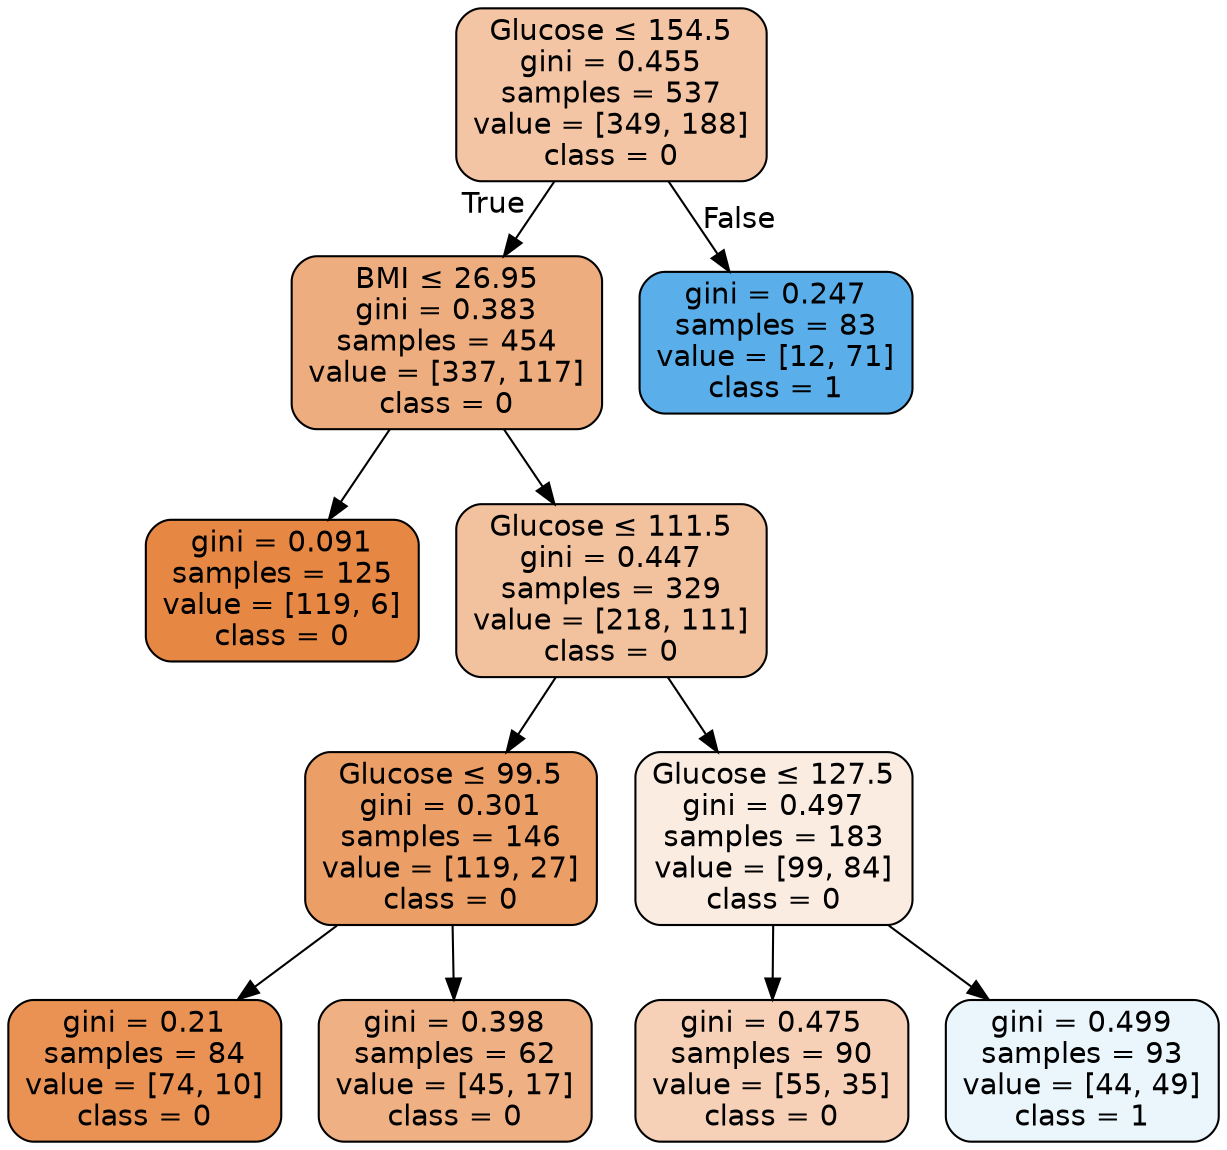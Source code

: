 digraph Tree {
node [shape=box, style="filled, rounded", color="black", fontname="helvetica"] ;
edge [fontname="helvetica"] ;
0 [label=<Glucose &le; 154.5<br/>gini = 0.455<br/>samples = 537<br/>value = [349, 188]<br/>class = 0>, fillcolor="#f3c5a4"] ;
1 [label=<BMI &le; 26.95<br/>gini = 0.383<br/>samples = 454<br/>value = [337, 117]<br/>class = 0>, fillcolor="#eead7e"] ;
0 -> 1 [labeldistance=2.5, labelangle=45, headlabel="True"] ;
3 [label=<gini = 0.091<br/>samples = 125<br/>value = [119, 6]<br/>class = 0>, fillcolor="#e68743"] ;
1 -> 3 ;
4 [label=<Glucose &le; 111.5<br/>gini = 0.447<br/>samples = 329<br/>value = [218, 111]<br/>class = 0>, fillcolor="#f2c19e"] ;
1 -> 4 ;
5 [label=<Glucose &le; 99.5<br/>gini = 0.301<br/>samples = 146<br/>value = [119, 27]<br/>class = 0>, fillcolor="#eb9e66"] ;
4 -> 5 ;
9 [label=<gini = 0.21<br/>samples = 84<br/>value = [74, 10]<br/>class = 0>, fillcolor="#e99254"] ;
5 -> 9 ;
10 [label=<gini = 0.398<br/>samples = 62<br/>value = [45, 17]<br/>class = 0>, fillcolor="#efb184"] ;
5 -> 10 ;
6 [label=<Glucose &le; 127.5<br/>gini = 0.497<br/>samples = 183<br/>value = [99, 84]<br/>class = 0>, fillcolor="#fbece1"] ;
4 -> 6 ;
7 [label=<gini = 0.475<br/>samples = 90<br/>value = [55, 35]<br/>class = 0>, fillcolor="#f6d1b7"] ;
6 -> 7 ;
8 [label=<gini = 0.499<br/>samples = 93<br/>value = [44, 49]<br/>class = 1>, fillcolor="#ebf5fc"] ;
6 -> 8 ;
2 [label=<gini = 0.247<br/>samples = 83<br/>value = [12, 71]<br/>class = 1>, fillcolor="#5aaee9"] ;
0 -> 2 [labeldistance=2.5, labelangle=-45, headlabel="False"] ;
}